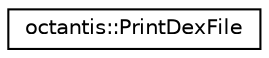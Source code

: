 digraph "Graphical Class Hierarchy"
{
  edge [fontname="Helvetica",fontsize="10",labelfontname="Helvetica",labelfontsize="10"];
  node [fontname="Helvetica",fontsize="10",shape=record];
  rankdir="LR";
  Node0 [label="octantis::PrintDexFile",height=0.2,width=0.4,color="black", fillcolor="white", style="filled",URL="$classoctantis_1_1PrintDexFile.html",tooltip="Class class useful for the definition of Dexima&#39;s configuration file (.dex). "];
}
